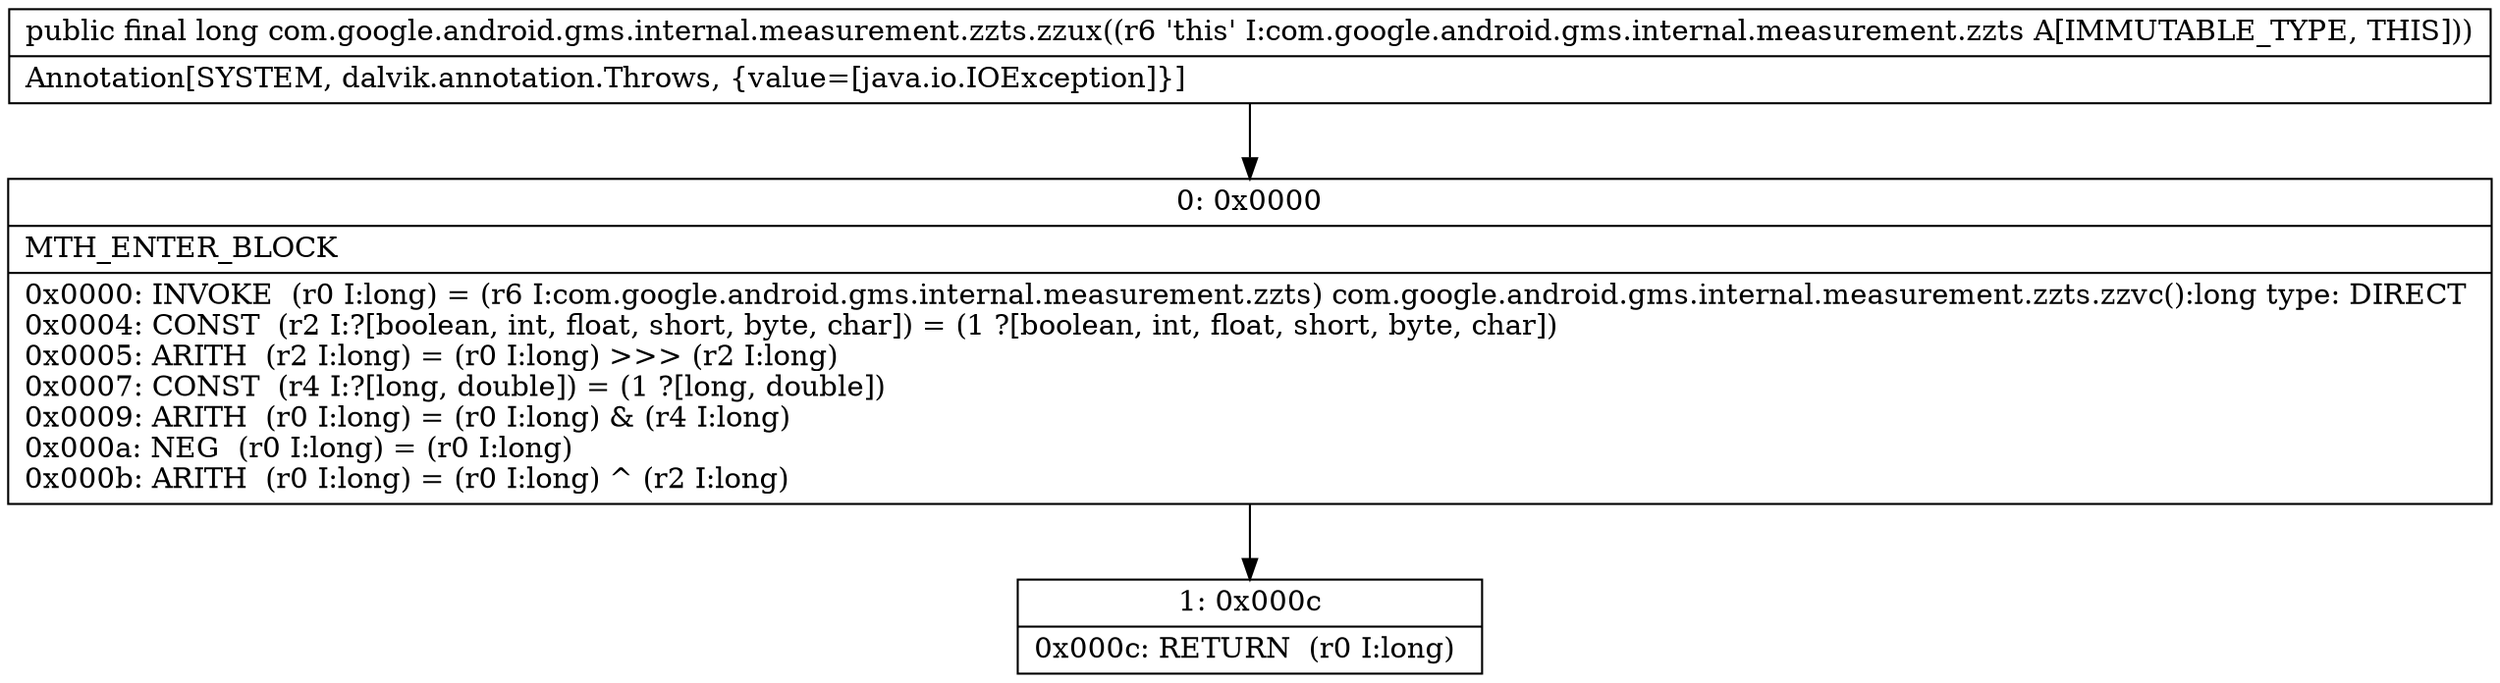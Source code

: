 digraph "CFG forcom.google.android.gms.internal.measurement.zzts.zzux()J" {
Node_0 [shape=record,label="{0\:\ 0x0000|MTH_ENTER_BLOCK\l|0x0000: INVOKE  (r0 I:long) = (r6 I:com.google.android.gms.internal.measurement.zzts) com.google.android.gms.internal.measurement.zzts.zzvc():long type: DIRECT \l0x0004: CONST  (r2 I:?[boolean, int, float, short, byte, char]) = (1 ?[boolean, int, float, short, byte, char]) \l0x0005: ARITH  (r2 I:long) = (r0 I:long) \>\>\> (r2 I:long) \l0x0007: CONST  (r4 I:?[long, double]) = (1 ?[long, double]) \l0x0009: ARITH  (r0 I:long) = (r0 I:long) & (r4 I:long) \l0x000a: NEG  (r0 I:long) = (r0 I:long) \l0x000b: ARITH  (r0 I:long) = (r0 I:long) ^ (r2 I:long) \l}"];
Node_1 [shape=record,label="{1\:\ 0x000c|0x000c: RETURN  (r0 I:long) \l}"];
MethodNode[shape=record,label="{public final long com.google.android.gms.internal.measurement.zzts.zzux((r6 'this' I:com.google.android.gms.internal.measurement.zzts A[IMMUTABLE_TYPE, THIS]))  | Annotation[SYSTEM, dalvik.annotation.Throws, \{value=[java.io.IOException]\}]\l}"];
MethodNode -> Node_0;
Node_0 -> Node_1;
}

